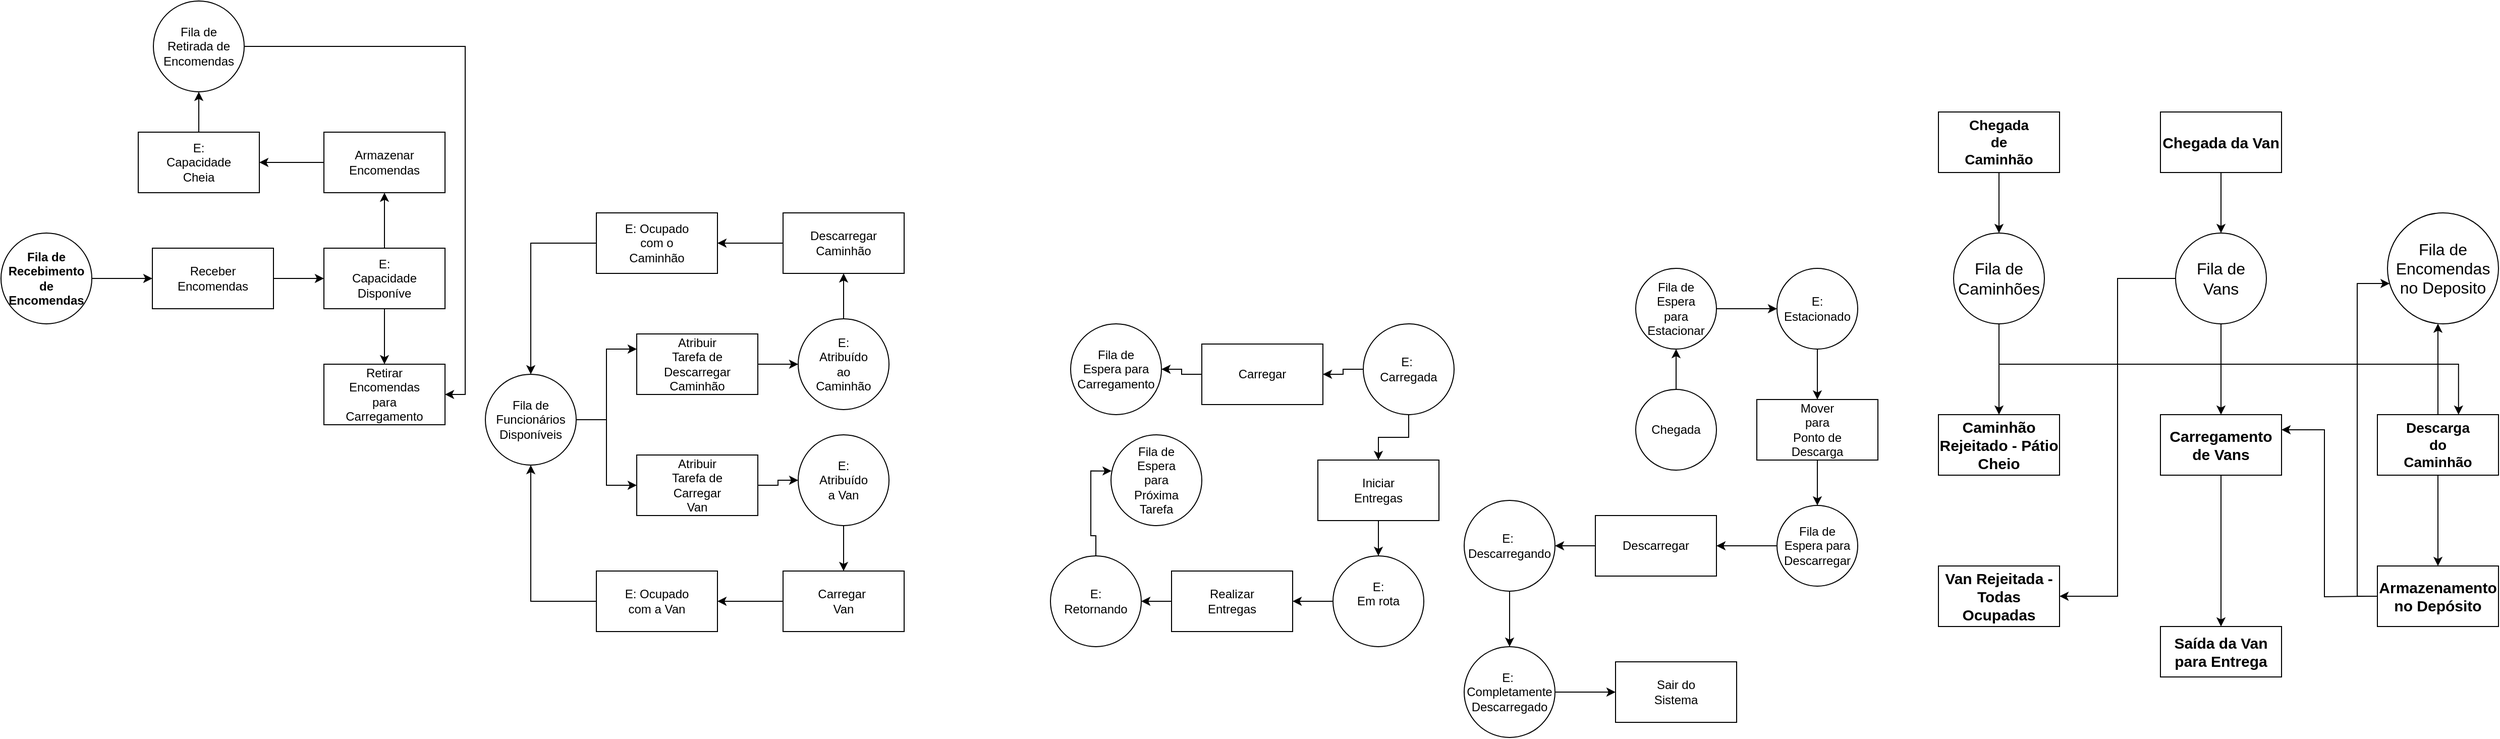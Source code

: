 <mxfile version="24.7.7">
  <diagram name="Página-1" id="Q5q7qPohx900-bVzsuvk">
    <mxGraphModel dx="4568" dy="655" grid="1" gridSize="10" guides="1" tooltips="1" connect="1" arrows="1" fold="1" page="1" pageScale="1" pageWidth="827" pageHeight="1169" math="0" shadow="0">
      <root>
        <mxCell id="0" />
        <mxCell id="1" parent="0" />
        <mxCell id="GUM8zhKuWnprm1asTcz1-36" style="edgeStyle=orthogonalEdgeStyle;rounded=0;orthogonalLoop=1;jettySize=auto;html=1;entryX=0.5;entryY=0;entryDx=0;entryDy=0;" parent="1" source="GUM8zhKuWnprm1asTcz1-1" target="GUM8zhKuWnprm1asTcz1-35" edge="1">
          <mxGeometry relative="1" as="geometry" />
        </mxCell>
        <mxCell id="GUM8zhKuWnprm1asTcz1-1" value="" style="ellipse;whiteSpace=wrap;html=1;aspect=fixed;" parent="1" vertex="1">
          <mxGeometry x="25" y="290" width="90" height="90" as="geometry" />
        </mxCell>
        <mxCell id="GUM8zhKuWnprm1asTcz1-34" style="edgeStyle=orthogonalEdgeStyle;rounded=0;orthogonalLoop=1;jettySize=auto;html=1;entryX=0.5;entryY=0;entryDx=0;entryDy=0;" parent="1" source="GUM8zhKuWnprm1asTcz1-2" target="GUM8zhKuWnprm1asTcz1-1" edge="1">
          <mxGeometry relative="1" as="geometry" />
        </mxCell>
        <mxCell id="GUM8zhKuWnprm1asTcz1-2" value="" style="rounded=0;whiteSpace=wrap;html=1;" parent="1" vertex="1">
          <mxGeometry x="10" y="170" width="120" height="60" as="geometry" />
        </mxCell>
        <mxCell id="GUM8zhKuWnprm1asTcz1-6" value="&lt;font style=&quot;font-size: 16px;&quot;&gt;Fila de Caminhões&lt;/font&gt;" style="text;strokeColor=none;align=center;fillColor=none;html=1;verticalAlign=middle;whiteSpace=wrap;rounded=0;" parent="1" vertex="1">
          <mxGeometry x="40" y="320" width="60" height="30" as="geometry" />
        </mxCell>
        <mxCell id="GUM8zhKuWnprm1asTcz1-8" value="" style="ellipse;whiteSpace=wrap;html=1;aspect=fixed;" parent="1" vertex="1">
          <mxGeometry x="455" y="270" width="110" height="110" as="geometry" />
        </mxCell>
        <mxCell id="GUM8zhKuWnprm1asTcz1-9" value="&lt;font style=&quot;font-size: 16px;&quot;&gt;Fila de Encomendas no Deposito&lt;/font&gt;" style="text;strokeColor=none;align=center;fillColor=none;html=1;verticalAlign=middle;whiteSpace=wrap;rounded=0;" parent="1" vertex="1">
          <mxGeometry x="480" y="310" width="60" height="30" as="geometry" />
        </mxCell>
        <mxCell id="GUM8zhKuWnprm1asTcz1-33" style="edgeStyle=orthogonalEdgeStyle;rounded=0;orthogonalLoop=1;jettySize=auto;html=1;" parent="1" source="GUM8zhKuWnprm1asTcz1-10" target="GUM8zhKuWnprm1asTcz1-15" edge="1">
          <mxGeometry relative="1" as="geometry" />
        </mxCell>
        <mxCell id="GUM8zhKuWnprm1asTcz1-42" style="edgeStyle=orthogonalEdgeStyle;rounded=0;orthogonalLoop=1;jettySize=auto;html=1;entryX=1;entryY=0.5;entryDx=0;entryDy=0;" parent="1" source="GUM8zhKuWnprm1asTcz1-10" target="GUM8zhKuWnprm1asTcz1-37" edge="1">
          <mxGeometry relative="1" as="geometry" />
        </mxCell>
        <mxCell id="GUM8zhKuWnprm1asTcz1-10" value="" style="ellipse;whiteSpace=wrap;html=1;aspect=fixed;" parent="1" vertex="1">
          <mxGeometry x="245" y="290" width="90" height="90" as="geometry" />
        </mxCell>
        <mxCell id="GUM8zhKuWnprm1asTcz1-11" value="&lt;font style=&quot;font-size: 16px;&quot;&gt;Fila de Vans&lt;/font&gt;" style="text;strokeColor=none;align=center;fillColor=none;html=1;verticalAlign=middle;whiteSpace=wrap;rounded=0;" parent="1" vertex="1">
          <mxGeometry x="260" y="320" width="60" height="30" as="geometry" />
        </mxCell>
        <mxCell id="GUM8zhKuWnprm1asTcz1-23" style="edgeStyle=orthogonalEdgeStyle;rounded=0;orthogonalLoop=1;jettySize=auto;html=1;" parent="1" source="GUM8zhKuWnprm1asTcz1-15" target="GUM8zhKuWnprm1asTcz1-22" edge="1">
          <mxGeometry relative="1" as="geometry" />
        </mxCell>
        <mxCell id="GUM8zhKuWnprm1asTcz1-15" value="&lt;b&gt;&lt;font style=&quot;font-size: 15px;&quot;&gt;Carregamento de Vans&lt;/font&gt;&lt;/b&gt;" style="rounded=0;whiteSpace=wrap;html=1;" parent="1" vertex="1">
          <mxGeometry x="230" y="470" width="120" height="60" as="geometry" />
        </mxCell>
        <mxCell id="GUM8zhKuWnprm1asTcz1-26" style="edgeStyle=orthogonalEdgeStyle;rounded=0;orthogonalLoop=1;jettySize=auto;html=1;" parent="1" source="GUM8zhKuWnprm1asTcz1-16" target="GUM8zhKuWnprm1asTcz1-8" edge="1">
          <mxGeometry relative="1" as="geometry">
            <Array as="points">
              <mxPoint x="505" y="400" />
              <mxPoint x="505" y="400" />
            </Array>
          </mxGeometry>
        </mxCell>
        <mxCell id="GUM8zhKuWnprm1asTcz1-31" style="edgeStyle=orthogonalEdgeStyle;rounded=0;orthogonalLoop=1;jettySize=auto;html=1;entryX=0.5;entryY=0;entryDx=0;entryDy=0;" parent="1" source="GUM8zhKuWnprm1asTcz1-16" target="GUM8zhKuWnprm1asTcz1-20" edge="1">
          <mxGeometry relative="1" as="geometry" />
        </mxCell>
        <mxCell id="GUM8zhKuWnprm1asTcz1-16" value="" style="rounded=0;whiteSpace=wrap;html=1;" parent="1" vertex="1">
          <mxGeometry x="445" y="470" width="120" height="60" as="geometry" />
        </mxCell>
        <mxCell id="GUM8zhKuWnprm1asTcz1-18" value="&lt;strong&gt;&lt;font style=&quot;font-size: 14px;&quot;&gt;Chegada de Caminhão&lt;/font&gt;&lt;/strong&gt;" style="text;strokeColor=none;align=center;fillColor=none;html=1;verticalAlign=middle;whiteSpace=wrap;rounded=0;" parent="1" vertex="1">
          <mxGeometry x="40" y="185" width="60" height="30" as="geometry" />
        </mxCell>
        <mxCell id="GUM8zhKuWnprm1asTcz1-19" value="&lt;b&gt;&lt;font style=&quot;font-size: 14px;&quot;&gt;Descarga do Caminhão&lt;/font&gt;&lt;/b&gt;" style="text;strokeColor=none;align=center;fillColor=none;html=1;verticalAlign=middle;whiteSpace=wrap;rounded=0;" parent="1" vertex="1">
          <mxGeometry x="475" y="485" width="60" height="30" as="geometry" />
        </mxCell>
        <mxCell id="GUM8zhKuWnprm1asTcz1-27" style="edgeStyle=orthogonalEdgeStyle;rounded=0;orthogonalLoop=1;jettySize=auto;html=1;" parent="1" source="GUM8zhKuWnprm1asTcz1-20" target="GUM8zhKuWnprm1asTcz1-8" edge="1">
          <mxGeometry relative="1" as="geometry">
            <Array as="points">
              <mxPoint x="425" y="650" />
              <mxPoint x="425" y="340" />
            </Array>
          </mxGeometry>
        </mxCell>
        <mxCell id="GUM8zhKuWnprm1asTcz1-20" value="" style="rounded=0;whiteSpace=wrap;html=1;" parent="1" vertex="1">
          <mxGeometry x="445" y="620" width="120" height="60" as="geometry" />
        </mxCell>
        <mxCell id="GUM8zhKuWnprm1asTcz1-28" style="edgeStyle=orthogonalEdgeStyle;rounded=0;orthogonalLoop=1;jettySize=auto;html=1;entryX=1;entryY=0.25;entryDx=0;entryDy=0;" parent="1" target="GUM8zhKuWnprm1asTcz1-15" edge="1">
          <mxGeometry relative="1" as="geometry">
            <mxPoint x="435" y="650" as="sourcePoint" />
          </mxGeometry>
        </mxCell>
        <mxCell id="GUM8zhKuWnprm1asTcz1-21" value="&lt;b&gt;&lt;font style=&quot;font-size: 15px;&quot;&gt;Armazenamento no Depósito&lt;/font&gt;&lt;/b&gt;" style="text;strokeColor=none;align=center;fillColor=none;html=1;verticalAlign=middle;whiteSpace=wrap;rounded=0;" parent="1" vertex="1">
          <mxGeometry x="475" y="635" width="60" height="30" as="geometry" />
        </mxCell>
        <mxCell id="GUM8zhKuWnprm1asTcz1-22" value="&lt;b&gt;&lt;font style=&quot;font-size: 15px;&quot;&gt;Saída da Van para Entrega&lt;/font&gt;&lt;/b&gt;" style="rounded=0;whiteSpace=wrap;html=1;" parent="1" vertex="1">
          <mxGeometry x="230" y="680" width="120" height="50" as="geometry" />
        </mxCell>
        <mxCell id="GUM8zhKuWnprm1asTcz1-24" style="edgeStyle=orthogonalEdgeStyle;rounded=0;orthogonalLoop=1;jettySize=auto;html=1;entryX=0.67;entryY=0;entryDx=0;entryDy=0;entryPerimeter=0;" parent="1" source="GUM8zhKuWnprm1asTcz1-1" target="GUM8zhKuWnprm1asTcz1-16" edge="1">
          <mxGeometry relative="1" as="geometry">
            <Array as="points">
              <mxPoint x="70" y="420" />
              <mxPoint x="525" y="420" />
            </Array>
          </mxGeometry>
        </mxCell>
        <mxCell id="GUM8zhKuWnprm1asTcz1-32" style="edgeStyle=orthogonalEdgeStyle;rounded=0;orthogonalLoop=1;jettySize=auto;html=1;" parent="1" source="GUM8zhKuWnprm1asTcz1-30" target="GUM8zhKuWnprm1asTcz1-10" edge="1">
          <mxGeometry relative="1" as="geometry" />
        </mxCell>
        <mxCell id="GUM8zhKuWnprm1asTcz1-30" value="&lt;b&gt;&lt;font style=&quot;font-size: 15px;&quot;&gt;Chegada da Van&lt;/font&gt;&lt;/b&gt;" style="rounded=0;whiteSpace=wrap;html=1;" parent="1" vertex="1">
          <mxGeometry x="230" y="170" width="120" height="60" as="geometry" />
        </mxCell>
        <mxCell id="GUM8zhKuWnprm1asTcz1-35" value="&lt;b&gt;&lt;font style=&quot;font-size: 15px;&quot;&gt;Caminhão Rejeitado - Pátio Cheio&lt;/font&gt;&lt;/b&gt;" style="rounded=0;whiteSpace=wrap;html=1;" parent="1" vertex="1">
          <mxGeometry x="10" y="470" width="120" height="60" as="geometry" />
        </mxCell>
        <mxCell id="GUM8zhKuWnprm1asTcz1-37" value="&lt;b&gt;&lt;font style=&quot;font-size: 15px;&quot;&gt;Van Rejeitada - Todas Ocupadas&lt;/font&gt;&lt;/b&gt;" style="rounded=0;whiteSpace=wrap;html=1;" parent="1" vertex="1">
          <mxGeometry x="10" y="620" width="120" height="60" as="geometry" />
        </mxCell>
        <mxCell id="uj5L98HSaP3SKRjl4dqv-31" style="edgeStyle=orthogonalEdgeStyle;rounded=0;orthogonalLoop=1;jettySize=auto;html=1;entryX=0;entryY=0.5;entryDx=0;entryDy=0;" edge="1" parent="1" source="uj5L98HSaP3SKRjl4dqv-2" target="uj5L98HSaP3SKRjl4dqv-5">
          <mxGeometry relative="1" as="geometry" />
        </mxCell>
        <mxCell id="uj5L98HSaP3SKRjl4dqv-2" value="" style="ellipse;whiteSpace=wrap;html=1;aspect=fixed;" vertex="1" parent="1">
          <mxGeometry x="-290" y="325" width="80" height="80" as="geometry" />
        </mxCell>
        <mxCell id="uj5L98HSaP3SKRjl4dqv-3" value="Fila de Espera para Estacionar" style="text;strokeColor=none;align=center;fillColor=none;html=1;verticalAlign=middle;whiteSpace=wrap;rounded=0;" vertex="1" parent="1">
          <mxGeometry x="-280" y="350" width="60" height="30" as="geometry" />
        </mxCell>
        <mxCell id="uj5L98HSaP3SKRjl4dqv-32" style="edgeStyle=orthogonalEdgeStyle;rounded=0;orthogonalLoop=1;jettySize=auto;html=1;entryX=0.5;entryY=0;entryDx=0;entryDy=0;" edge="1" parent="1" source="uj5L98HSaP3SKRjl4dqv-5" target="uj5L98HSaP3SKRjl4dqv-22">
          <mxGeometry relative="1" as="geometry" />
        </mxCell>
        <mxCell id="uj5L98HSaP3SKRjl4dqv-5" value="" style="ellipse;whiteSpace=wrap;html=1;aspect=fixed;" vertex="1" parent="1">
          <mxGeometry x="-150" y="325" width="80" height="80" as="geometry" />
        </mxCell>
        <mxCell id="uj5L98HSaP3SKRjl4dqv-7" value="E: Estacionado" style="text;strokeColor=none;align=center;fillColor=none;html=1;verticalAlign=middle;whiteSpace=wrap;rounded=0;" vertex="1" parent="1">
          <mxGeometry x="-140" y="350" width="60" height="30" as="geometry" />
        </mxCell>
        <mxCell id="uj5L98HSaP3SKRjl4dqv-35" style="edgeStyle=orthogonalEdgeStyle;rounded=0;orthogonalLoop=1;jettySize=auto;html=1;entryX=1;entryY=0.5;entryDx=0;entryDy=0;" edge="1" parent="1" source="uj5L98HSaP3SKRjl4dqv-8" target="uj5L98HSaP3SKRjl4dqv-24">
          <mxGeometry relative="1" as="geometry" />
        </mxCell>
        <mxCell id="uj5L98HSaP3SKRjl4dqv-8" value="" style="ellipse;whiteSpace=wrap;html=1;aspect=fixed;" vertex="1" parent="1">
          <mxGeometry x="-150" y="560" width="80" height="80" as="geometry" />
        </mxCell>
        <mxCell id="uj5L98HSaP3SKRjl4dqv-9" value="Fila de Espera para Descarregar" style="text;strokeColor=none;align=center;fillColor=none;html=1;verticalAlign=middle;whiteSpace=wrap;rounded=0;" vertex="1" parent="1">
          <mxGeometry x="-140" y="585" width="60" height="30" as="geometry" />
        </mxCell>
        <mxCell id="uj5L98HSaP3SKRjl4dqv-37" style="edgeStyle=orthogonalEdgeStyle;rounded=0;orthogonalLoop=1;jettySize=auto;html=1;entryX=0.5;entryY=0;entryDx=0;entryDy=0;" edge="1" parent="1" source="uj5L98HSaP3SKRjl4dqv-11" target="uj5L98HSaP3SKRjl4dqv-17">
          <mxGeometry relative="1" as="geometry" />
        </mxCell>
        <mxCell id="uj5L98HSaP3SKRjl4dqv-11" value="" style="ellipse;whiteSpace=wrap;html=1;aspect=fixed;" vertex="1" parent="1">
          <mxGeometry x="-460" y="555" width="90" height="90" as="geometry" />
        </mxCell>
        <mxCell id="uj5L98HSaP3SKRjl4dqv-12" value="E:&amp;nbsp;&lt;br&gt;Descarregando" style="text;strokeColor=none;align=center;fillColor=none;html=1;verticalAlign=middle;whiteSpace=wrap;rounded=0;" vertex="1" parent="1">
          <mxGeometry x="-445" y="585" width="60" height="30" as="geometry" />
        </mxCell>
        <mxCell id="uj5L98HSaP3SKRjl4dqv-38" style="edgeStyle=orthogonalEdgeStyle;rounded=0;orthogonalLoop=1;jettySize=auto;html=1;entryX=0;entryY=0.5;entryDx=0;entryDy=0;" edge="1" parent="1" source="uj5L98HSaP3SKRjl4dqv-17" target="uj5L98HSaP3SKRjl4dqv-26">
          <mxGeometry relative="1" as="geometry" />
        </mxCell>
        <mxCell id="uj5L98HSaP3SKRjl4dqv-17" value="" style="ellipse;whiteSpace=wrap;html=1;aspect=fixed;" vertex="1" parent="1">
          <mxGeometry x="-460" y="700" width="90" height="90" as="geometry" />
        </mxCell>
        <mxCell id="uj5L98HSaP3SKRjl4dqv-18" value="E:&amp;nbsp;&lt;br&gt;Completamente Descarregado" style="text;strokeColor=none;align=center;fillColor=none;html=1;verticalAlign=middle;whiteSpace=wrap;rounded=0;" vertex="1" parent="1">
          <mxGeometry x="-445" y="730" width="60" height="30" as="geometry" />
        </mxCell>
        <mxCell id="uj5L98HSaP3SKRjl4dqv-33" style="edgeStyle=orthogonalEdgeStyle;rounded=0;orthogonalLoop=1;jettySize=auto;html=1;entryX=0.5;entryY=0;entryDx=0;entryDy=0;" edge="1" parent="1" source="uj5L98HSaP3SKRjl4dqv-22" target="uj5L98HSaP3SKRjl4dqv-8">
          <mxGeometry relative="1" as="geometry" />
        </mxCell>
        <mxCell id="uj5L98HSaP3SKRjl4dqv-22" value="" style="rounded=0;whiteSpace=wrap;html=1;" vertex="1" parent="1">
          <mxGeometry x="-170" y="455" width="120" height="60" as="geometry" />
        </mxCell>
        <mxCell id="uj5L98HSaP3SKRjl4dqv-23" value="Mover para Ponto de Descarga" style="text;strokeColor=none;align=center;fillColor=none;html=1;verticalAlign=middle;whiteSpace=wrap;rounded=0;" vertex="1" parent="1">
          <mxGeometry x="-140" y="470" width="60" height="30" as="geometry" />
        </mxCell>
        <mxCell id="uj5L98HSaP3SKRjl4dqv-36" style="edgeStyle=orthogonalEdgeStyle;rounded=0;orthogonalLoop=1;jettySize=auto;html=1;entryX=1;entryY=0.5;entryDx=0;entryDy=0;" edge="1" parent="1" source="uj5L98HSaP3SKRjl4dqv-24" target="uj5L98HSaP3SKRjl4dqv-11">
          <mxGeometry relative="1" as="geometry" />
        </mxCell>
        <mxCell id="uj5L98HSaP3SKRjl4dqv-24" value="" style="rounded=0;whiteSpace=wrap;html=1;" vertex="1" parent="1">
          <mxGeometry x="-330" y="570" width="120" height="60" as="geometry" />
        </mxCell>
        <mxCell id="uj5L98HSaP3SKRjl4dqv-25" value="Descarregar " style="text;strokeColor=none;align=center;fillColor=none;html=1;verticalAlign=middle;whiteSpace=wrap;rounded=0;" vertex="1" parent="1">
          <mxGeometry x="-300" y="585" width="60" height="30" as="geometry" />
        </mxCell>
        <mxCell id="uj5L98HSaP3SKRjl4dqv-26" value="" style="rounded=0;whiteSpace=wrap;html=1;" vertex="1" parent="1">
          <mxGeometry x="-310" y="715" width="120" height="60" as="geometry" />
        </mxCell>
        <mxCell id="uj5L98HSaP3SKRjl4dqv-27" value="Sair do Sistema" style="text;strokeColor=none;align=center;fillColor=none;html=1;verticalAlign=middle;whiteSpace=wrap;rounded=0;" vertex="1" parent="1">
          <mxGeometry x="-280" y="730" width="60" height="30" as="geometry" />
        </mxCell>
        <mxCell id="uj5L98HSaP3SKRjl4dqv-41" style="edgeStyle=orthogonalEdgeStyle;rounded=0;orthogonalLoop=1;jettySize=auto;html=1;entryX=0.5;entryY=1;entryDx=0;entryDy=0;" edge="1" parent="1" source="uj5L98HSaP3SKRjl4dqv-28" target="uj5L98HSaP3SKRjl4dqv-2">
          <mxGeometry relative="1" as="geometry" />
        </mxCell>
        <mxCell id="uj5L98HSaP3SKRjl4dqv-28" value="" style="ellipse;whiteSpace=wrap;html=1;aspect=fixed;" vertex="1" parent="1">
          <mxGeometry x="-290" y="445" width="80" height="80" as="geometry" />
        </mxCell>
        <mxCell id="uj5L98HSaP3SKRjl4dqv-29" value="Chegada" style="text;strokeColor=none;align=center;fillColor=none;html=1;verticalAlign=middle;whiteSpace=wrap;rounded=0;" vertex="1" parent="1">
          <mxGeometry x="-280" y="470" width="60" height="30" as="geometry" />
        </mxCell>
        <mxCell id="uj5L98HSaP3SKRjl4dqv-42" value="" style="ellipse;whiteSpace=wrap;html=1;aspect=fixed;" vertex="1" parent="1">
          <mxGeometry x="-850" y="380" width="90" height="90" as="geometry" />
        </mxCell>
        <mxCell id="uj5L98HSaP3SKRjl4dqv-43" value="Fila de Espera para Carregamento" style="text;strokeColor=none;align=center;fillColor=none;html=1;verticalAlign=middle;whiteSpace=wrap;rounded=0;" vertex="1" parent="1">
          <mxGeometry x="-835" y="410" width="60" height="30" as="geometry" />
        </mxCell>
        <mxCell id="uj5L98HSaP3SKRjl4dqv-91" style="edgeStyle=orthogonalEdgeStyle;rounded=0;orthogonalLoop=1;jettySize=auto;html=1;entryX=1;entryY=0.5;entryDx=0;entryDy=0;" edge="1" parent="1" source="uj5L98HSaP3SKRjl4dqv-44" target="uj5L98HSaP3SKRjl4dqv-79">
          <mxGeometry relative="1" as="geometry" />
        </mxCell>
        <mxCell id="uj5L98HSaP3SKRjl4dqv-92" style="edgeStyle=orthogonalEdgeStyle;rounded=0;orthogonalLoop=1;jettySize=auto;html=1;entryX=0.5;entryY=0;entryDx=0;entryDy=0;" edge="1" parent="1" source="uj5L98HSaP3SKRjl4dqv-44" target="uj5L98HSaP3SKRjl4dqv-60">
          <mxGeometry relative="1" as="geometry" />
        </mxCell>
        <mxCell id="uj5L98HSaP3SKRjl4dqv-44" value="" style="ellipse;whiteSpace=wrap;html=1;aspect=fixed;" vertex="1" parent="1">
          <mxGeometry x="-560" y="380" width="90" height="90" as="geometry" />
        </mxCell>
        <mxCell id="uj5L98HSaP3SKRjl4dqv-45" value="E:&amp;nbsp;&lt;br&gt;Carregada" style="text;strokeColor=none;align=center;fillColor=none;html=1;verticalAlign=middle;whiteSpace=wrap;rounded=0;" vertex="1" parent="1">
          <mxGeometry x="-545" y="410" width="60" height="30" as="geometry" />
        </mxCell>
        <mxCell id="uj5L98HSaP3SKRjl4dqv-93" style="edgeStyle=orthogonalEdgeStyle;rounded=0;orthogonalLoop=1;jettySize=auto;html=1;entryX=1;entryY=0.5;entryDx=0;entryDy=0;" edge="1" parent="1" source="uj5L98HSaP3SKRjl4dqv-48" target="uj5L98HSaP3SKRjl4dqv-62">
          <mxGeometry relative="1" as="geometry" />
        </mxCell>
        <mxCell id="uj5L98HSaP3SKRjl4dqv-48" value="" style="ellipse;whiteSpace=wrap;html=1;aspect=fixed;" vertex="1" parent="1">
          <mxGeometry x="-590" y="610" width="90" height="90" as="geometry" />
        </mxCell>
        <mxCell id="uj5L98HSaP3SKRjl4dqv-49" value="E: &lt;br&gt;Em rota&lt;br&gt;&lt;span style=&quot;color: rgba(0, 0, 0, 0); font-family: monospace; font-size: 0px; text-align: start; text-wrap: nowrap;&quot;&gt;%3CmxGraphModel%3E%3Croot%3E%3CmxCell%20id%3D%220%22%2F%3E%3CmxCell%20id%3D%221%22%20parent%3D%220%22%2F%3E%3CmxCell%20id%3D%222%22%20value%3D%22%22%20style%3D%22ellipse%3BwhiteSpace%3Dwrap%3Bhtml%3D1%3Baspect%3Dfixed%3B%22%20vertex%3D%221%22%20parent%3D%221%22%3E%3CmxGeometry%20x%3D%22-680%22%20y%3D%22520%22%20width%3D%2290%22%20height%3D%2290%22%20as%3D%22geometry%22%2F%3E%3C%2FmxCell%3E%3CmxCell%20id%3D%223%22%20value%3D%22E%3A%26amp%3Bnbsp%3B%26lt%3Bbr%26gt%3BCarregada%22%20style%3D%22text%3BstrokeColor%3Dnone%3Balign%3Dcenter%3BfillColor%3Dnone%3Bhtml%3D1%3BverticalAlign%3Dmiddle%3BwhiteSpace%3Dwrap%3Brounded%3D0%3B%22%20vertex%3D%221%22%20parent%3D%221%22%3E%3CmxGeometry%20x%3D%22-665%22%20y%3D%22550%22%20width%3D%2260%22%20height%3D%2230%22%20as%3D%22geometry%22%2F%3E%3C%2FmxCell%3E%3C%2Froot%3E%3C%2FmxGraphModel%3E&lt;/span&gt;&lt;span style=&quot;color: rgba(0, 0, 0, 0); font-family: monospace; font-size: 0px; text-align: start; text-wrap: nowrap;&quot;&gt;asdf3CmxGraphModel%3E%3Croot%3E%3CmxCell%20id%3D%220%22%2F%3E%3CmxCell%20id%3D%221%22%20parent%3D%220%22%2F%3E%3CmxCell%20id%3D%222%22%20value%3D%22%22%20style%3D%22ellipse%3BwhiteSpace%3Dwrap%3Bhtml%3D1%3Baspect%3Dfixed%3B%22%20vertex%3D%221%22%20parent%3D%221%22%3E%3CmxGeometry%20x%3D%22-680%22%20y%3D%22520%22%20width%3D%2290%22%20height%3D%2290%22%20as%3D%22geometry%22%2F%3E%3C%2FmxCell%3E%3CmxCell%20id%3D%223%22%20value%3D%22E%3A%26amp%3Bnbsp%3B%26lt%3Bbr%26gt%3BCarregada%22%20style%3D%22text%3BstrokeColor%3Dnone%3Balign%3Dcenter%3BfillColor%3Dnone%3Bhtml%3D1%3BverticalAlign%3Dmiddle%3BwhiteSpace%3Dwrap%3Brounded%3D0%3B%22%20vertex%3D%221%22%20parent%3D%221%22%3E%3CmxGeometry%20x%3D%22-665%22%20y%3D%22550%22%20width%3D%2260%22%20height%3D%2230%22%20as%3D%22geometry%22%2F%3E%3C%2FmxCell%3E%3C%2Froot%3E%3C%2FmxGraphModel%3E&lt;/span&gt;" style="text;strokeColor=none;align=center;fillColor=none;html=1;verticalAlign=middle;whiteSpace=wrap;rounded=0;" vertex="1" parent="1">
          <mxGeometry x="-575" y="640" width="60" height="30" as="geometry" />
        </mxCell>
        <mxCell id="uj5L98HSaP3SKRjl4dqv-52" value="" style="ellipse;whiteSpace=wrap;html=1;aspect=fixed;" vertex="1" parent="1">
          <mxGeometry x="-810" y="490" width="90" height="90" as="geometry" />
        </mxCell>
        <mxCell id="uj5L98HSaP3SKRjl4dqv-53" value="Fila de Espera para Próxima Tarefa" style="text;strokeColor=none;align=center;fillColor=none;html=1;verticalAlign=middle;whiteSpace=wrap;rounded=0;" vertex="1" parent="1">
          <mxGeometry x="-795" y="520" width="60" height="30" as="geometry" />
        </mxCell>
        <mxCell id="uj5L98HSaP3SKRjl4dqv-76" style="edgeStyle=orthogonalEdgeStyle;rounded=0;orthogonalLoop=1;jettySize=auto;html=1;entryX=0.5;entryY=0;entryDx=0;entryDy=0;" edge="1" parent="1" source="uj5L98HSaP3SKRjl4dqv-60" target="uj5L98HSaP3SKRjl4dqv-48">
          <mxGeometry relative="1" as="geometry" />
        </mxCell>
        <mxCell id="uj5L98HSaP3SKRjl4dqv-60" value="" style="rounded=0;whiteSpace=wrap;html=1;" vertex="1" parent="1">
          <mxGeometry x="-605" y="515" width="120" height="60" as="geometry" />
        </mxCell>
        <mxCell id="uj5L98HSaP3SKRjl4dqv-61" value="Iniciar Entregas" style="text;strokeColor=none;align=center;fillColor=none;html=1;verticalAlign=middle;whiteSpace=wrap;rounded=0;" vertex="1" parent="1">
          <mxGeometry x="-575" y="530" width="60" height="30" as="geometry" />
        </mxCell>
        <mxCell id="uj5L98HSaP3SKRjl4dqv-96" style="edgeStyle=orthogonalEdgeStyle;rounded=0;orthogonalLoop=1;jettySize=auto;html=1;entryX=1;entryY=0.5;entryDx=0;entryDy=0;" edge="1" parent="1" source="uj5L98HSaP3SKRjl4dqv-62" target="uj5L98HSaP3SKRjl4dqv-94">
          <mxGeometry relative="1" as="geometry" />
        </mxCell>
        <mxCell id="uj5L98HSaP3SKRjl4dqv-62" value="" style="rounded=0;whiteSpace=wrap;html=1;" vertex="1" parent="1">
          <mxGeometry x="-750" y="625" width="120" height="60" as="geometry" />
        </mxCell>
        <mxCell id="uj5L98HSaP3SKRjl4dqv-63" value="Realizar Entregas " style="text;strokeColor=none;align=center;fillColor=none;html=1;verticalAlign=middle;whiteSpace=wrap;rounded=0;" vertex="1" parent="1">
          <mxGeometry x="-720" y="640" width="60" height="30" as="geometry" />
        </mxCell>
        <mxCell id="uj5L98HSaP3SKRjl4dqv-90" style="edgeStyle=orthogonalEdgeStyle;rounded=0;orthogonalLoop=1;jettySize=auto;html=1;entryX=1;entryY=0.5;entryDx=0;entryDy=0;" edge="1" parent="1" source="uj5L98HSaP3SKRjl4dqv-79" target="uj5L98HSaP3SKRjl4dqv-42">
          <mxGeometry relative="1" as="geometry" />
        </mxCell>
        <mxCell id="uj5L98HSaP3SKRjl4dqv-79" value="" style="rounded=0;whiteSpace=wrap;html=1;" vertex="1" parent="1">
          <mxGeometry x="-720" y="400" width="120" height="60" as="geometry" />
        </mxCell>
        <mxCell id="uj5L98HSaP3SKRjl4dqv-80" value="Carregar" style="text;strokeColor=none;align=center;fillColor=none;html=1;verticalAlign=middle;whiteSpace=wrap;rounded=0;" vertex="1" parent="1">
          <mxGeometry x="-690" y="415" width="60" height="30" as="geometry" />
        </mxCell>
        <mxCell id="uj5L98HSaP3SKRjl4dqv-94" value="" style="ellipse;whiteSpace=wrap;html=1;aspect=fixed;" vertex="1" parent="1">
          <mxGeometry x="-870" y="610" width="90" height="90" as="geometry" />
        </mxCell>
        <mxCell id="uj5L98HSaP3SKRjl4dqv-95" value="E:&lt;br&gt;Retornando" style="text;strokeColor=none;align=center;fillColor=none;html=1;verticalAlign=middle;whiteSpace=wrap;rounded=0;" vertex="1" parent="1">
          <mxGeometry x="-855" y="640" width="60" height="30" as="geometry" />
        </mxCell>
        <mxCell id="uj5L98HSaP3SKRjl4dqv-97" style="edgeStyle=orthogonalEdgeStyle;rounded=0;orthogonalLoop=1;jettySize=auto;html=1;entryX=0.007;entryY=0.398;entryDx=0;entryDy=0;entryPerimeter=0;" edge="1" parent="1" source="uj5L98HSaP3SKRjl4dqv-94" target="uj5L98HSaP3SKRjl4dqv-52">
          <mxGeometry relative="1" as="geometry" />
        </mxCell>
        <mxCell id="uj5L98HSaP3SKRjl4dqv-116" style="edgeStyle=orthogonalEdgeStyle;rounded=0;orthogonalLoop=1;jettySize=auto;html=1;entryX=0;entryY=0.25;entryDx=0;entryDy=0;" edge="1" parent="1" source="uj5L98HSaP3SKRjl4dqv-98" target="uj5L98HSaP3SKRjl4dqv-100">
          <mxGeometry relative="1" as="geometry" />
        </mxCell>
        <mxCell id="uj5L98HSaP3SKRjl4dqv-117" style="edgeStyle=orthogonalEdgeStyle;rounded=0;orthogonalLoop=1;jettySize=auto;html=1;" edge="1" parent="1" source="uj5L98HSaP3SKRjl4dqv-98" target="uj5L98HSaP3SKRjl4dqv-102">
          <mxGeometry relative="1" as="geometry" />
        </mxCell>
        <mxCell id="uj5L98HSaP3SKRjl4dqv-98" value="" style="ellipse;whiteSpace=wrap;html=1;aspect=fixed;" vertex="1" parent="1">
          <mxGeometry x="-1430" y="430" width="90" height="90" as="geometry" />
        </mxCell>
        <mxCell id="uj5L98HSaP3SKRjl4dqv-99" value="Fila de Funcionários Disponíveis" style="text;strokeColor=none;align=center;fillColor=none;html=1;verticalAlign=middle;whiteSpace=wrap;rounded=0;" vertex="1" parent="1">
          <mxGeometry x="-1415" y="460" width="60" height="30" as="geometry" />
        </mxCell>
        <mxCell id="uj5L98HSaP3SKRjl4dqv-118" style="edgeStyle=orthogonalEdgeStyle;rounded=0;orthogonalLoop=1;jettySize=auto;html=1;entryX=0;entryY=0.5;entryDx=0;entryDy=0;" edge="1" parent="1" source="uj5L98HSaP3SKRjl4dqv-100" target="uj5L98HSaP3SKRjl4dqv-104">
          <mxGeometry relative="1" as="geometry" />
        </mxCell>
        <mxCell id="uj5L98HSaP3SKRjl4dqv-100" value="" style="rounded=0;whiteSpace=wrap;html=1;" vertex="1" parent="1">
          <mxGeometry x="-1280" y="390" width="120" height="60" as="geometry" />
        </mxCell>
        <mxCell id="uj5L98HSaP3SKRjl4dqv-101" value="Atribuir Tarefa de Descarregar Caminhão " style="text;strokeColor=none;align=center;fillColor=none;html=1;verticalAlign=middle;whiteSpace=wrap;rounded=0;" vertex="1" parent="1">
          <mxGeometry x="-1250" y="405" width="60" height="30" as="geometry" />
        </mxCell>
        <mxCell id="uj5L98HSaP3SKRjl4dqv-121" style="edgeStyle=orthogonalEdgeStyle;rounded=0;orthogonalLoop=1;jettySize=auto;html=1;" edge="1" parent="1" source="uj5L98HSaP3SKRjl4dqv-102" target="uj5L98HSaP3SKRjl4dqv-106">
          <mxGeometry relative="1" as="geometry" />
        </mxCell>
        <mxCell id="uj5L98HSaP3SKRjl4dqv-102" value="" style="rounded=0;whiteSpace=wrap;html=1;" vertex="1" parent="1">
          <mxGeometry x="-1280" y="510" width="120" height="60" as="geometry" />
        </mxCell>
        <mxCell id="uj5L98HSaP3SKRjl4dqv-103" value="Atribuir Tarefa de Carregar Van " style="text;strokeColor=none;align=center;fillColor=none;html=1;verticalAlign=middle;whiteSpace=wrap;rounded=0;" vertex="1" parent="1">
          <mxGeometry x="-1250" y="525" width="60" height="30" as="geometry" />
        </mxCell>
        <mxCell id="uj5L98HSaP3SKRjl4dqv-122" style="edgeStyle=orthogonalEdgeStyle;rounded=0;orthogonalLoop=1;jettySize=auto;html=1;entryX=0.5;entryY=1;entryDx=0;entryDy=0;" edge="1" parent="1" source="uj5L98HSaP3SKRjl4dqv-104" target="uj5L98HSaP3SKRjl4dqv-108">
          <mxGeometry relative="1" as="geometry" />
        </mxCell>
        <mxCell id="uj5L98HSaP3SKRjl4dqv-104" value="" style="ellipse;whiteSpace=wrap;html=1;aspect=fixed;" vertex="1" parent="1">
          <mxGeometry x="-1120" y="375" width="90" height="90" as="geometry" />
        </mxCell>
        <mxCell id="uj5L98HSaP3SKRjl4dqv-105" value="E:&lt;div&gt;Atribuído ao Caminhão&lt;br&gt;&lt;/div&gt;" style="text;strokeColor=none;align=center;fillColor=none;html=1;verticalAlign=middle;whiteSpace=wrap;rounded=0;" vertex="1" parent="1">
          <mxGeometry x="-1105" y="405" width="60" height="30" as="geometry" />
        </mxCell>
        <mxCell id="uj5L98HSaP3SKRjl4dqv-123" style="edgeStyle=orthogonalEdgeStyle;rounded=0;orthogonalLoop=1;jettySize=auto;html=1;entryX=0.5;entryY=0;entryDx=0;entryDy=0;" edge="1" parent="1" source="uj5L98HSaP3SKRjl4dqv-106" target="uj5L98HSaP3SKRjl4dqv-110">
          <mxGeometry relative="1" as="geometry" />
        </mxCell>
        <mxCell id="uj5L98HSaP3SKRjl4dqv-106" value="" style="ellipse;whiteSpace=wrap;html=1;aspect=fixed;" vertex="1" parent="1">
          <mxGeometry x="-1120" y="490" width="90" height="90" as="geometry" />
        </mxCell>
        <mxCell id="uj5L98HSaP3SKRjl4dqv-107" value="E:&lt;div&gt;Atribuído a Van&lt;/div&gt;" style="text;strokeColor=none;align=center;fillColor=none;html=1;verticalAlign=middle;whiteSpace=wrap;rounded=0;" vertex="1" parent="1">
          <mxGeometry x="-1105" y="520" width="60" height="30" as="geometry" />
        </mxCell>
        <mxCell id="uj5L98HSaP3SKRjl4dqv-126" style="edgeStyle=orthogonalEdgeStyle;rounded=0;orthogonalLoop=1;jettySize=auto;html=1;" edge="1" parent="1" source="uj5L98HSaP3SKRjl4dqv-108" target="uj5L98HSaP3SKRjl4dqv-124">
          <mxGeometry relative="1" as="geometry" />
        </mxCell>
        <mxCell id="uj5L98HSaP3SKRjl4dqv-108" value="" style="rounded=0;whiteSpace=wrap;html=1;" vertex="1" parent="1">
          <mxGeometry x="-1135" y="270" width="120" height="60" as="geometry" />
        </mxCell>
        <mxCell id="uj5L98HSaP3SKRjl4dqv-109" value="Descarregar Caminhão " style="text;strokeColor=none;align=center;fillColor=none;html=1;verticalAlign=middle;whiteSpace=wrap;rounded=0;" vertex="1" parent="1">
          <mxGeometry x="-1105" y="285" width="60" height="30" as="geometry" />
        </mxCell>
        <mxCell id="uj5L98HSaP3SKRjl4dqv-130" style="edgeStyle=orthogonalEdgeStyle;rounded=0;orthogonalLoop=1;jettySize=auto;html=1;entryX=1;entryY=0.5;entryDx=0;entryDy=0;" edge="1" parent="1" source="uj5L98HSaP3SKRjl4dqv-110" target="uj5L98HSaP3SKRjl4dqv-128">
          <mxGeometry relative="1" as="geometry" />
        </mxCell>
        <mxCell id="uj5L98HSaP3SKRjl4dqv-110" value="" style="rounded=0;whiteSpace=wrap;html=1;" vertex="1" parent="1">
          <mxGeometry x="-1135" y="625" width="120" height="60" as="geometry" />
        </mxCell>
        <mxCell id="uj5L98HSaP3SKRjl4dqv-111" value="Carregar&amp;nbsp;&lt;br&gt;Van" style="text;strokeColor=none;align=center;fillColor=none;html=1;verticalAlign=middle;whiteSpace=wrap;rounded=0;" vertex="1" parent="1">
          <mxGeometry x="-1105" y="640" width="60" height="30" as="geometry" />
        </mxCell>
        <mxCell id="uj5L98HSaP3SKRjl4dqv-127" style="edgeStyle=orthogonalEdgeStyle;rounded=0;orthogonalLoop=1;jettySize=auto;html=1;entryX=0.5;entryY=0;entryDx=0;entryDy=0;" edge="1" parent="1" source="uj5L98HSaP3SKRjl4dqv-124" target="uj5L98HSaP3SKRjl4dqv-98">
          <mxGeometry relative="1" as="geometry" />
        </mxCell>
        <mxCell id="uj5L98HSaP3SKRjl4dqv-124" value="" style="rounded=0;whiteSpace=wrap;html=1;" vertex="1" parent="1">
          <mxGeometry x="-1320" y="270" width="120" height="60" as="geometry" />
        </mxCell>
        <mxCell id="uj5L98HSaP3SKRjl4dqv-125" value="E:&amp;nbsp;Ocupado com o Caminhão" style="text;strokeColor=none;align=center;fillColor=none;html=1;verticalAlign=middle;whiteSpace=wrap;rounded=0;" vertex="1" parent="1">
          <mxGeometry x="-1290" y="285" width="60" height="30" as="geometry" />
        </mxCell>
        <mxCell id="uj5L98HSaP3SKRjl4dqv-131" style="edgeStyle=orthogonalEdgeStyle;rounded=0;orthogonalLoop=1;jettySize=auto;html=1;entryX=0.5;entryY=1;entryDx=0;entryDy=0;" edge="1" parent="1" source="uj5L98HSaP3SKRjl4dqv-128" target="uj5L98HSaP3SKRjl4dqv-98">
          <mxGeometry relative="1" as="geometry" />
        </mxCell>
        <mxCell id="uj5L98HSaP3SKRjl4dqv-128" value="" style="rounded=0;whiteSpace=wrap;html=1;" vertex="1" parent="1">
          <mxGeometry x="-1320" y="625" width="120" height="60" as="geometry" />
        </mxCell>
        <mxCell id="uj5L98HSaP3SKRjl4dqv-129" value="E:&amp;nbsp;Ocupado com a Van" style="text;strokeColor=none;align=center;fillColor=none;html=1;verticalAlign=middle;whiteSpace=wrap;rounded=0;" vertex="1" parent="1">
          <mxGeometry x="-1290" y="640" width="60" height="30" as="geometry" />
        </mxCell>
        <mxCell id="uj5L98HSaP3SKRjl4dqv-138" style="edgeStyle=orthogonalEdgeStyle;rounded=0;orthogonalLoop=1;jettySize=auto;html=1;exitX=1;exitY=0.5;exitDx=0;exitDy=0;entryX=0;entryY=0.5;entryDx=0;entryDy=0;" edge="1" parent="1" source="uj5L98HSaP3SKRjl4dqv-132" target="uj5L98HSaP3SKRjl4dqv-136">
          <mxGeometry relative="1" as="geometry" />
        </mxCell>
        <mxCell id="uj5L98HSaP3SKRjl4dqv-132" value="" style="ellipse;whiteSpace=wrap;html=1;aspect=fixed;" vertex="1" parent="1">
          <mxGeometry x="-1910" y="290" width="90" height="90" as="geometry" />
        </mxCell>
        <mxCell id="uj5L98HSaP3SKRjl4dqv-133" value="&lt;strong&gt;Fila de Recebimento de Encomendas&lt;/strong&gt;" style="text;strokeColor=none;align=center;fillColor=none;html=1;verticalAlign=middle;whiteSpace=wrap;rounded=0;" vertex="1" parent="1">
          <mxGeometry x="-1895" y="320" width="60" height="30" as="geometry" />
        </mxCell>
        <mxCell id="uj5L98HSaP3SKRjl4dqv-141" style="edgeStyle=orthogonalEdgeStyle;rounded=0;orthogonalLoop=1;jettySize=auto;html=1;entryX=0;entryY=0.5;entryDx=0;entryDy=0;" edge="1" parent="1" source="uj5L98HSaP3SKRjl4dqv-136" target="uj5L98HSaP3SKRjl4dqv-139">
          <mxGeometry relative="1" as="geometry" />
        </mxCell>
        <mxCell id="uj5L98HSaP3SKRjl4dqv-136" value="" style="rounded=0;whiteSpace=wrap;html=1;" vertex="1" parent="1">
          <mxGeometry x="-1760" y="305" width="120" height="60" as="geometry" />
        </mxCell>
        <mxCell id="uj5L98HSaP3SKRjl4dqv-137" value="Receber Encomendas" style="text;strokeColor=none;align=center;fillColor=none;html=1;verticalAlign=middle;whiteSpace=wrap;rounded=0;" vertex="1" parent="1">
          <mxGeometry x="-1730" y="320" width="60" height="30" as="geometry" />
        </mxCell>
        <mxCell id="uj5L98HSaP3SKRjl4dqv-146" style="edgeStyle=orthogonalEdgeStyle;rounded=0;orthogonalLoop=1;jettySize=auto;html=1;entryX=0.5;entryY=1;entryDx=0;entryDy=0;" edge="1" parent="1" source="uj5L98HSaP3SKRjl4dqv-139" target="uj5L98HSaP3SKRjl4dqv-142">
          <mxGeometry relative="1" as="geometry" />
        </mxCell>
        <mxCell id="uj5L98HSaP3SKRjl4dqv-147" style="edgeStyle=orthogonalEdgeStyle;rounded=0;orthogonalLoop=1;jettySize=auto;html=1;entryX=0.5;entryY=0;entryDx=0;entryDy=0;" edge="1" parent="1" source="uj5L98HSaP3SKRjl4dqv-139" target="uj5L98HSaP3SKRjl4dqv-144">
          <mxGeometry relative="1" as="geometry" />
        </mxCell>
        <mxCell id="uj5L98HSaP3SKRjl4dqv-139" value="" style="rounded=0;whiteSpace=wrap;html=1;" vertex="1" parent="1">
          <mxGeometry x="-1590" y="305" width="120" height="60" as="geometry" />
        </mxCell>
        <mxCell id="uj5L98HSaP3SKRjl4dqv-140" value="E:&lt;br&gt;Capacidade Disponíve" style="text;strokeColor=none;align=center;fillColor=none;html=1;verticalAlign=middle;whiteSpace=wrap;rounded=0;" vertex="1" parent="1">
          <mxGeometry x="-1560" y="320" width="60" height="30" as="geometry" />
        </mxCell>
        <mxCell id="uj5L98HSaP3SKRjl4dqv-150" style="edgeStyle=orthogonalEdgeStyle;rounded=0;orthogonalLoop=1;jettySize=auto;html=1;entryX=1;entryY=0.5;entryDx=0;entryDy=0;" edge="1" parent="1" source="uj5L98HSaP3SKRjl4dqv-142" target="uj5L98HSaP3SKRjl4dqv-148">
          <mxGeometry relative="1" as="geometry" />
        </mxCell>
        <mxCell id="uj5L98HSaP3SKRjl4dqv-142" value="" style="rounded=0;whiteSpace=wrap;html=1;" vertex="1" parent="1">
          <mxGeometry x="-1590" y="190" width="120" height="60" as="geometry" />
        </mxCell>
        <mxCell id="uj5L98HSaP3SKRjl4dqv-143" value="Armazenar Encomendas" style="text;strokeColor=none;align=center;fillColor=none;html=1;verticalAlign=middle;whiteSpace=wrap;rounded=0;" vertex="1" parent="1">
          <mxGeometry x="-1560" y="205" width="60" height="30" as="geometry" />
        </mxCell>
        <mxCell id="uj5L98HSaP3SKRjl4dqv-144" value="" style="rounded=0;whiteSpace=wrap;html=1;" vertex="1" parent="1">
          <mxGeometry x="-1590" y="420" width="120" height="60" as="geometry" />
        </mxCell>
        <mxCell id="uj5L98HSaP3SKRjl4dqv-145" value="Retirar Encomendas para Carregamento" style="text;strokeColor=none;align=center;fillColor=none;html=1;verticalAlign=middle;whiteSpace=wrap;rounded=0;" vertex="1" parent="1">
          <mxGeometry x="-1560" y="435" width="60" height="30" as="geometry" />
        </mxCell>
        <mxCell id="uj5L98HSaP3SKRjl4dqv-154" style="edgeStyle=orthogonalEdgeStyle;rounded=0;orthogonalLoop=1;jettySize=auto;html=1;" edge="1" parent="1" source="uj5L98HSaP3SKRjl4dqv-148" target="uj5L98HSaP3SKRjl4dqv-151">
          <mxGeometry relative="1" as="geometry" />
        </mxCell>
        <mxCell id="uj5L98HSaP3SKRjl4dqv-148" value="" style="rounded=0;whiteSpace=wrap;html=1;" vertex="1" parent="1">
          <mxGeometry x="-1774" y="190" width="120" height="60" as="geometry" />
        </mxCell>
        <mxCell id="uj5L98HSaP3SKRjl4dqv-149" value="E:&lt;br&gt;Capacidade Cheia" style="text;strokeColor=none;align=center;fillColor=none;html=1;verticalAlign=middle;whiteSpace=wrap;rounded=0;" vertex="1" parent="1">
          <mxGeometry x="-1744" y="205" width="60" height="30" as="geometry" />
        </mxCell>
        <mxCell id="uj5L98HSaP3SKRjl4dqv-155" style="edgeStyle=orthogonalEdgeStyle;rounded=0;orthogonalLoop=1;jettySize=auto;html=1;entryX=1;entryY=0.5;entryDx=0;entryDy=0;" edge="1" parent="1" source="uj5L98HSaP3SKRjl4dqv-151" target="uj5L98HSaP3SKRjl4dqv-144">
          <mxGeometry relative="1" as="geometry" />
        </mxCell>
        <mxCell id="uj5L98HSaP3SKRjl4dqv-151" value="" style="ellipse;whiteSpace=wrap;html=1;aspect=fixed;" vertex="1" parent="1">
          <mxGeometry x="-1759" y="60" width="90" height="90" as="geometry" />
        </mxCell>
        <mxCell id="uj5L98HSaP3SKRjl4dqv-152" value="Fila de Retirada de Encomendas" style="text;strokeColor=none;align=center;fillColor=none;html=1;verticalAlign=middle;whiteSpace=wrap;rounded=0;" vertex="1" parent="1">
          <mxGeometry x="-1744" y="90" width="60" height="30" as="geometry" />
        </mxCell>
      </root>
    </mxGraphModel>
  </diagram>
</mxfile>

